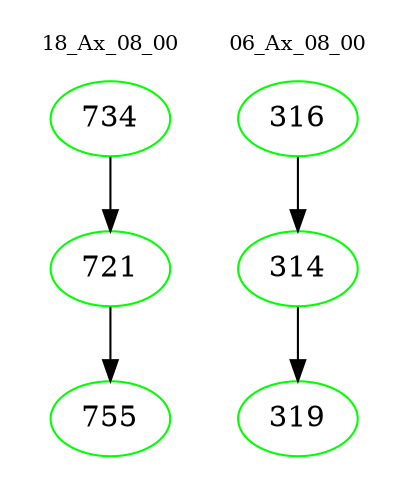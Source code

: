 digraph{
subgraph cluster_0 {
color = white
label = "18_Ax_08_00";
fontsize=10;
T0_734 [label="734", color="green"]
T0_734 -> T0_721 [color="black"]
T0_721 [label="721", color="green"]
T0_721 -> T0_755 [color="black"]
T0_755 [label="755", color="green"]
}
subgraph cluster_1 {
color = white
label = "06_Ax_08_00";
fontsize=10;
T1_316 [label="316", color="green"]
T1_316 -> T1_314 [color="black"]
T1_314 [label="314", color="green"]
T1_314 -> T1_319 [color="black"]
T1_319 [label="319", color="green"]
}
}
